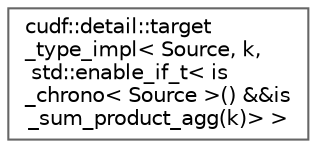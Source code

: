 digraph "类继承关系图"
{
 // LATEX_PDF_SIZE
  bgcolor="transparent";
  edge [fontname=Helvetica,fontsize=10,labelfontname=Helvetica,labelfontsize=10];
  node [fontname=Helvetica,fontsize=10,shape=box,height=0.2,width=0.4];
  rankdir="LR";
  Node0 [id="Node000000",label="cudf::detail::target\l_type_impl\< Source, k,\l std::enable_if_t\< is\l_chrono\< Source \>() &&is\l_sum_product_agg(k)\> \>",height=0.2,width=0.4,color="grey40", fillcolor="white", style="filled",URL="$structcudf_1_1detail_1_1target__type__impl_3_01_source_00_01k_00_01std_1_1enable__if__t_3_01is__f22763bdc33c531f694b84a688c4178a.html",tooltip=" "];
}
